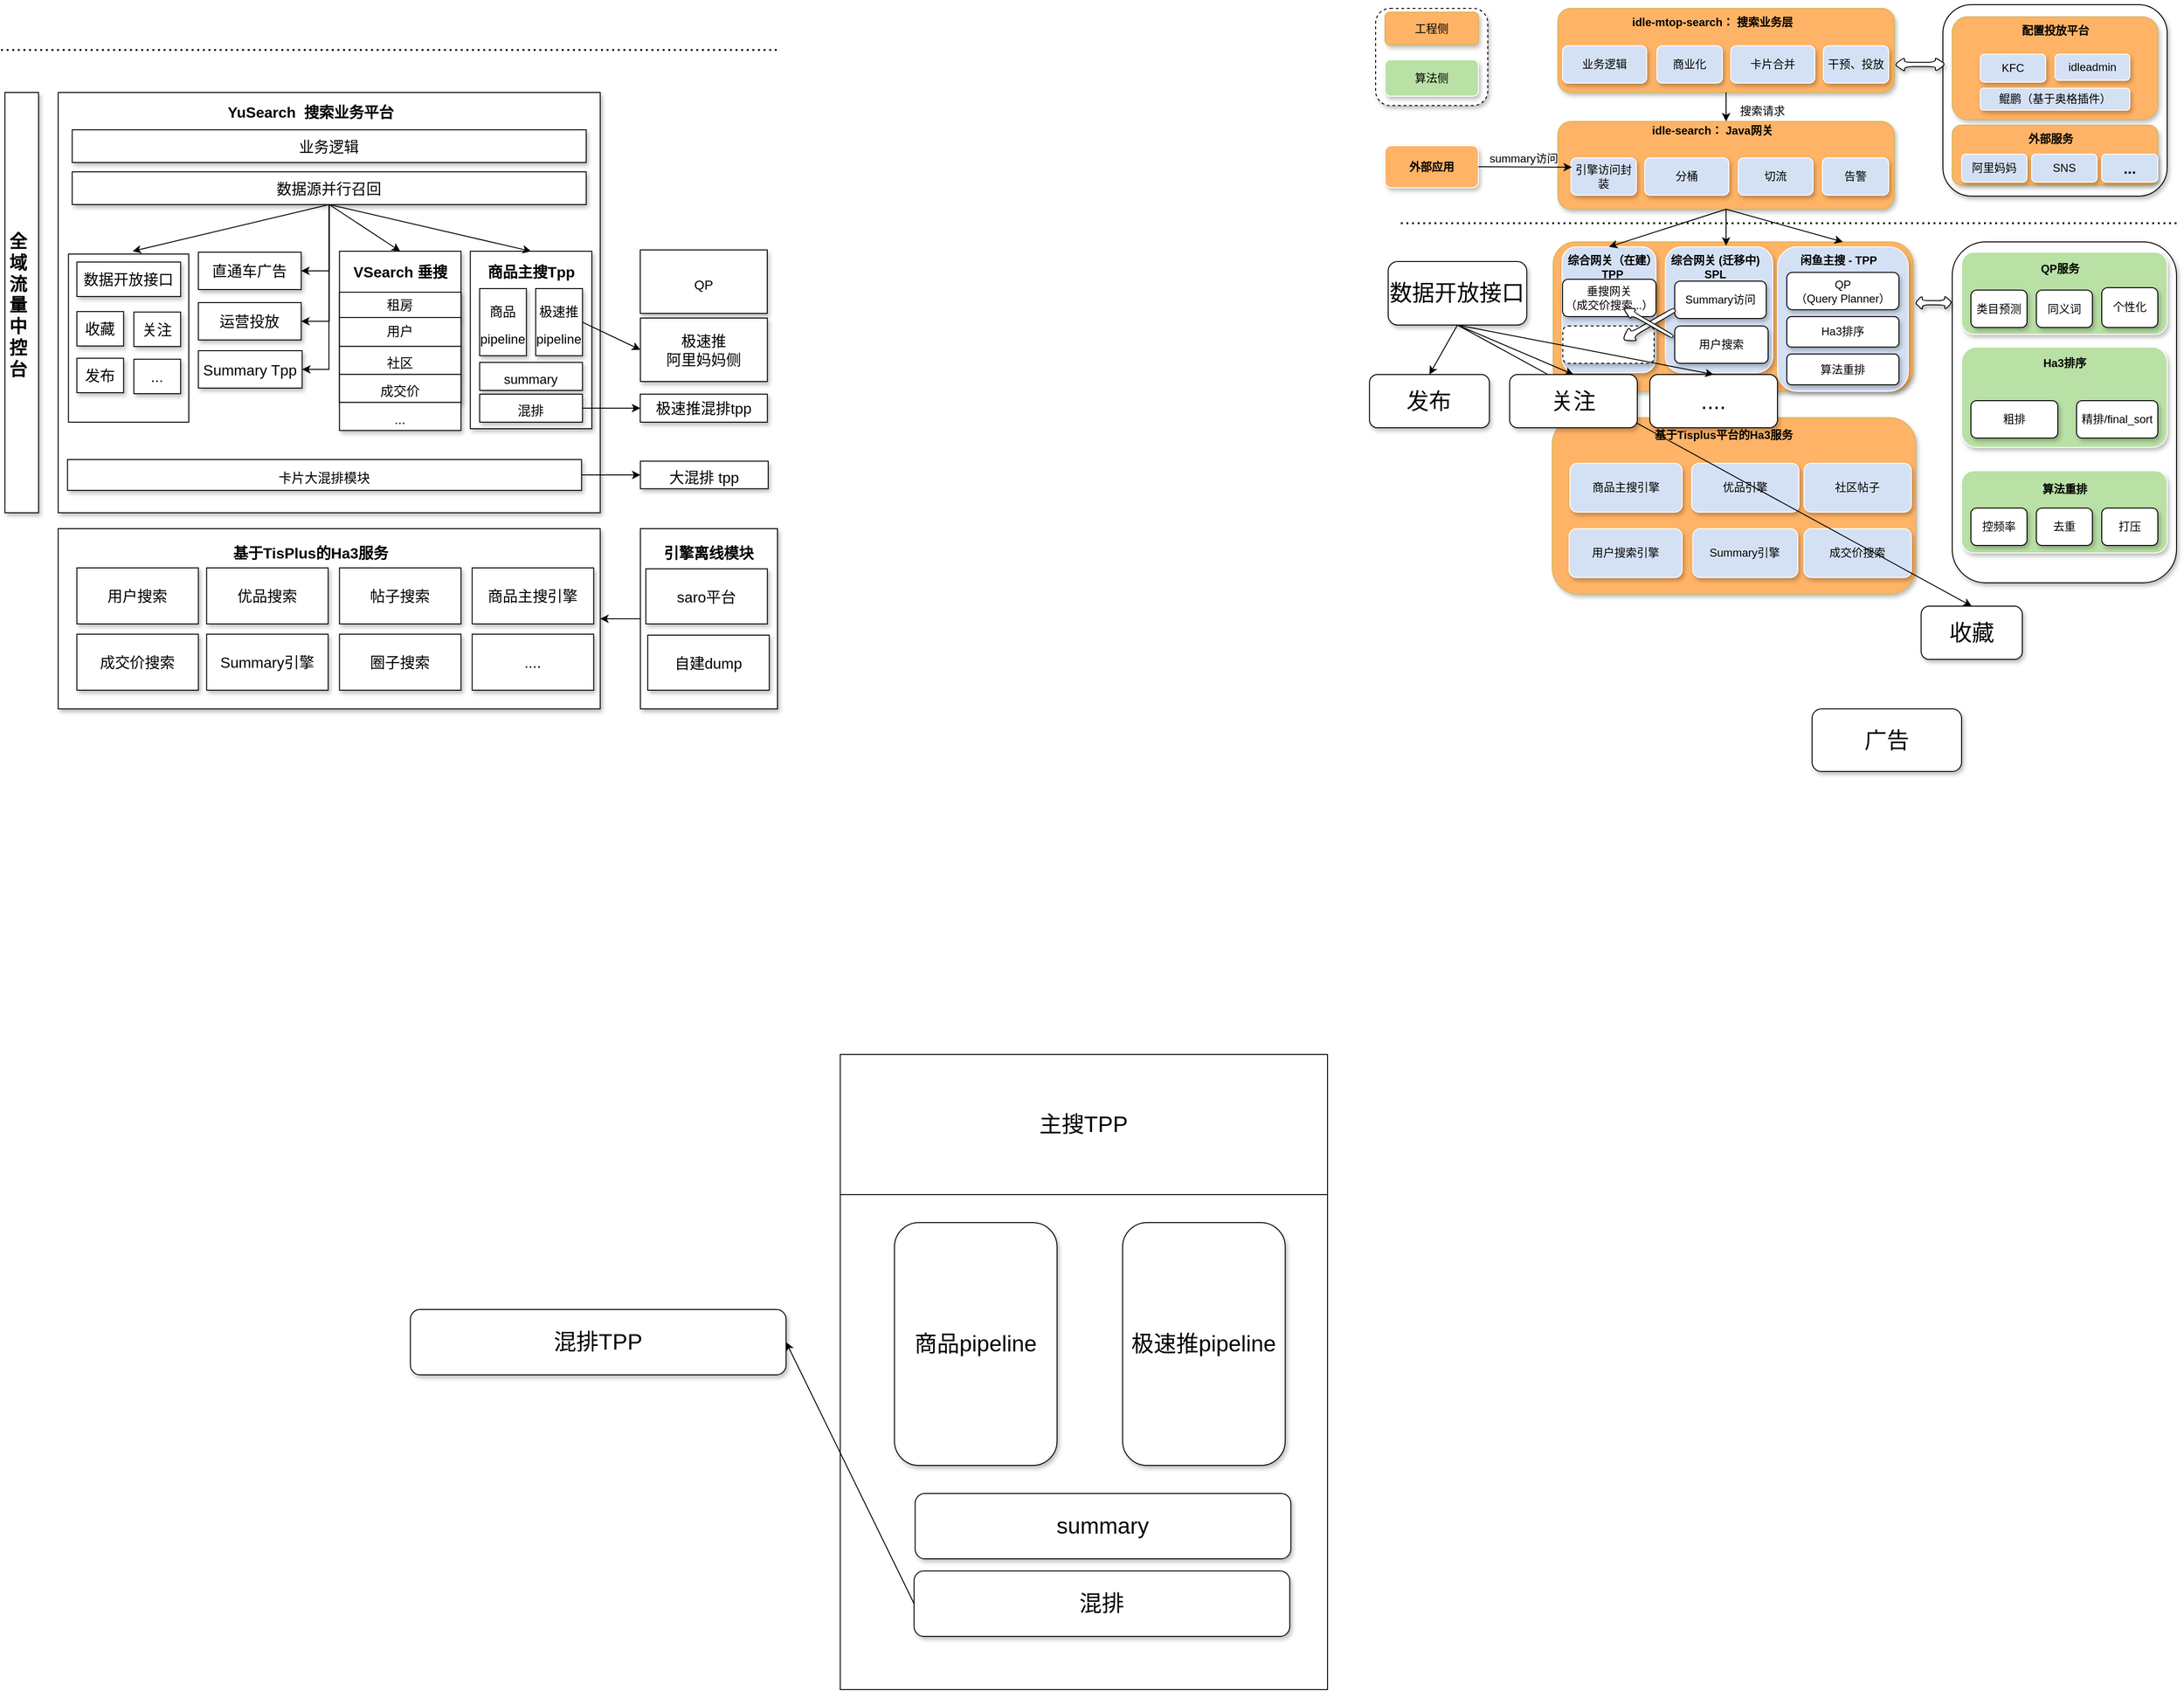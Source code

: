 <mxfile version="15.5.5" type="github">
  <diagram id="73XBl6DxMWSLZ-Mzj7Kj" name="Page-1">
    <mxGraphModel dx="3708" dy="1172" grid="1" gridSize="10" guides="1" tooltips="1" connect="1" arrows="1" fold="1" page="1" pageScale="1" pageWidth="827" pageHeight="1169" math="0" shadow="0">
      <root>
        <mxCell id="0" />
        <mxCell id="1" parent="0" />
        <mxCell id="z_ON2gfmLrtd9v5Lrf8q-1" value="" style="endArrow=none;dashed=1;html=1;strokeColor=#000000;strokeWidth=2;dashPattern=1 2;" edge="1" parent="1">
          <mxGeometry width="50" height="50" relative="1" as="geometry">
            <mxPoint x="-73" y="800" as="sourcePoint" />
            <mxPoint x="757" y="800" as="targetPoint" />
          </mxGeometry>
        </mxCell>
        <mxCell id="z_ON2gfmLrtd9v5Lrf8q-2" value="" style="rounded=1;whiteSpace=wrap;html=1;shadow=1;" vertex="1" parent="1">
          <mxGeometry x="507" y="566" width="240" height="205" as="geometry" />
        </mxCell>
        <mxCell id="z_ON2gfmLrtd9v5Lrf8q-3" value="" style="rounded=1;whiteSpace=wrap;html=1;shadow=1;dashed=1;" vertex="1" parent="1">
          <mxGeometry x="-100" y="570" width="120" height="104" as="geometry" />
        </mxCell>
        <mxCell id="z_ON2gfmLrtd9v5Lrf8q-145" value="" style="rounded=0;whiteSpace=wrap;html=1;shadow=1;fontSize=24;" vertex="1" parent="1">
          <mxGeometry x="-1509.74" y="660" width="580" height="450" as="geometry" />
        </mxCell>
        <mxCell id="z_ON2gfmLrtd9v5Lrf8q-4" value="" style="rounded=1;whiteSpace=wrap;html=1;shadow=1;" vertex="1" parent="1">
          <mxGeometry x="517" y="820" width="240" height="365" as="geometry" />
        </mxCell>
        <mxCell id="z_ON2gfmLrtd9v5Lrf8q-5" value="" style="rounded=1;whiteSpace=wrap;html=1;fillColor=#FFB366;strokeColor=#d6b656;shadow=1;" vertex="1" parent="1">
          <mxGeometry x="90" y="820" width="385.25" height="160" as="geometry" />
        </mxCell>
        <mxCell id="z_ON2gfmLrtd9v5Lrf8q-6" value="" style="rounded=1;whiteSpace=wrap;html=1;fillColor=#FFB366;strokeColor=#d6b656;shadow=1;" vertex="1" parent="1">
          <mxGeometry x="95" y="570" width="360" height="90" as="geometry" />
        </mxCell>
        <mxCell id="z_ON2gfmLrtd9v5Lrf8q-7" value="&lt;b&gt;idle-mtop-search： 搜索业务层&lt;/b&gt;" style="text;html=1;resizable=0;autosize=1;align=center;verticalAlign=middle;points=[];fillColor=none;strokeColor=none;rounded=0;shadow=1;" vertex="1" parent="1">
          <mxGeometry x="165" y="575" width="190" height="20" as="geometry" />
        </mxCell>
        <mxCell id="z_ON2gfmLrtd9v5Lrf8q-8" value="" style="rounded=1;whiteSpace=wrap;html=1;fillColor=#FFB366;strokeColor=#d6b656;shadow=1;" vertex="1" parent="1">
          <mxGeometry x="95" y="691" width="360" height="94" as="geometry" />
        </mxCell>
        <mxCell id="z_ON2gfmLrtd9v5Lrf8q-9" value="&lt;b&gt;idle-search： Java网关&lt;/b&gt;" style="text;html=1;resizable=0;autosize=1;align=center;verticalAlign=middle;points=[];fillColor=none;strokeColor=none;rounded=0;shadow=1;" vertex="1" parent="1">
          <mxGeometry x="190" y="691" width="140" height="20" as="geometry" />
        </mxCell>
        <mxCell id="z_ON2gfmLrtd9v5Lrf8q-10" value="算法侧" style="rounded=1;whiteSpace=wrap;html=1;fillColor=#B9E0A5;strokeColor=#FFFFFF;shadow=1;" vertex="1" parent="1">
          <mxGeometry x="-90" y="625" width="100" height="39" as="geometry" />
        </mxCell>
        <mxCell id="z_ON2gfmLrtd9v5Lrf8q-11" value="工程侧" style="rounded=1;whiteSpace=wrap;html=1;fillColor=#FFB366;strokeColor=#d6b656;shadow=1;" vertex="1" parent="1">
          <mxGeometry x="-90" y="574" width="100" height="35" as="geometry" />
        </mxCell>
        <mxCell id="z_ON2gfmLrtd9v5Lrf8q-12" value="卡片合并" style="rounded=1;whiteSpace=wrap;html=1;fillColor=#D4E1F5;strokeColor=#FFFFFF;shadow=1;" vertex="1" parent="1">
          <mxGeometry x="280" y="610" width="90" height="40" as="geometry" />
        </mxCell>
        <mxCell id="z_ON2gfmLrtd9v5Lrf8q-13" value="业务逻辑" style="rounded=1;whiteSpace=wrap;html=1;fillColor=#D4E1F5;strokeColor=#FFFFFF;shadow=1;" vertex="1" parent="1">
          <mxGeometry x="100" y="610" width="90" height="40" as="geometry" />
        </mxCell>
        <mxCell id="z_ON2gfmLrtd9v5Lrf8q-14" value="干预、投放" style="rounded=1;whiteSpace=wrap;html=1;fillColor=#D4E1F5;strokeColor=#FFFFFF;shadow=1;" vertex="1" parent="1">
          <mxGeometry x="379" y="610" width="70" height="40" as="geometry" />
        </mxCell>
        <mxCell id="z_ON2gfmLrtd9v5Lrf8q-15" value="商业化" style="rounded=1;whiteSpace=wrap;html=1;fillColor=#D4E1F5;strokeColor=#FFFFFF;shadow=1;" vertex="1" parent="1">
          <mxGeometry x="201" y="610" width="70" height="40" as="geometry" />
        </mxCell>
        <mxCell id="z_ON2gfmLrtd9v5Lrf8q-16" value="" style="rounded=1;whiteSpace=wrap;html=1;fillColor=#FFB366;strokeColor=#d6b656;shadow=1;" vertex="1" parent="1">
          <mxGeometry x="517" y="579" width="220" height="110" as="geometry" />
        </mxCell>
        <mxCell id="z_ON2gfmLrtd9v5Lrf8q-17" value="鲲鹏（基于奥格插件）" style="rounded=1;whiteSpace=wrap;html=1;fillColor=#D4E1F5;strokeColor=#FFFFFF;shadow=1;" vertex="1" parent="1">
          <mxGeometry x="547" y="655.5" width="160" height="23.5" as="geometry" />
        </mxCell>
        <mxCell id="z_ON2gfmLrtd9v5Lrf8q-18" value="&lt;b&gt;配置投放平台&lt;/b&gt;" style="text;html=1;resizable=0;autosize=1;align=center;verticalAlign=middle;points=[];fillColor=none;strokeColor=none;rounded=0;shadow=1;" vertex="1" parent="1">
          <mxGeometry x="582" y="584" width="90" height="20" as="geometry" />
        </mxCell>
        <mxCell id="z_ON2gfmLrtd9v5Lrf8q-19" value="idleadmin" style="rounded=1;whiteSpace=wrap;html=1;fillColor=#D4E1F5;strokeColor=#FFFFFF;shadow=1;" vertex="1" parent="1">
          <mxGeometry x="627" y="619" width="80" height="28" as="geometry" />
        </mxCell>
        <mxCell id="z_ON2gfmLrtd9v5Lrf8q-20" value="引擎访问封装" style="rounded=1;whiteSpace=wrap;html=1;fillColor=#D4E1F5;strokeColor=#FFFFFF;shadow=1;" vertex="1" parent="1">
          <mxGeometry x="109" y="730" width="70" height="40" as="geometry" />
        </mxCell>
        <mxCell id="z_ON2gfmLrtd9v5Lrf8q-21" value="分桶" style="rounded=1;whiteSpace=wrap;html=1;fillColor=#D4E1F5;strokeColor=#FFFFFF;shadow=1;" vertex="1" parent="1">
          <mxGeometry x="188" y="730" width="90" height="40" as="geometry" />
        </mxCell>
        <mxCell id="z_ON2gfmLrtd9v5Lrf8q-22" value="切流" style="rounded=1;whiteSpace=wrap;html=1;fillColor=#D4E1F5;strokeColor=#FFFFFF;shadow=1;" vertex="1" parent="1">
          <mxGeometry x="288" y="730" width="80" height="40" as="geometry" />
        </mxCell>
        <mxCell id="z_ON2gfmLrtd9v5Lrf8q-23" value="告警" style="rounded=1;whiteSpace=wrap;html=1;fillColor=#D4E1F5;strokeColor=#FFFFFF;shadow=1;" vertex="1" parent="1">
          <mxGeometry x="378" y="730" width="71" height="40" as="geometry" />
        </mxCell>
        <mxCell id="z_ON2gfmLrtd9v5Lrf8q-24" value="&lt;b&gt;外部应用&lt;/b&gt;" style="rounded=1;whiteSpace=wrap;html=1;fillColor=#FFB366;strokeColor=#FFFFFF;shadow=1;" vertex="1" parent="1">
          <mxGeometry x="-90" y="717" width="100" height="45" as="geometry" />
        </mxCell>
        <mxCell id="z_ON2gfmLrtd9v5Lrf8q-25" value="" style="endArrow=classic;html=1;exitX=1;exitY=0.5;exitDx=0;exitDy=0;" edge="1" parent="1" source="z_ON2gfmLrtd9v5Lrf8q-24">
          <mxGeometry width="50" height="50" relative="1" as="geometry">
            <mxPoint x="380" y="581" as="sourcePoint" />
            <mxPoint x="110" y="740" as="targetPoint" />
          </mxGeometry>
        </mxCell>
        <mxCell id="z_ON2gfmLrtd9v5Lrf8q-26" value="&lt;span style=&quot;color: rgb(0 , 0 , 0) ; font-family: &amp;#34;helvetica&amp;#34; ; font-size: 12px ; font-style: normal ; font-weight: 400 ; letter-spacing: normal ; text-align: center ; text-indent: 0px ; text-transform: none ; word-spacing: 0px ; background-color: rgb(248 , 249 , 250) ; display: inline ; float: none&quot;&gt;summary访问&lt;/span&gt;" style="text;whiteSpace=wrap;html=1;" vertex="1" parent="1">
          <mxGeometry x="20" y="717" width="90" height="30" as="geometry" />
        </mxCell>
        <mxCell id="z_ON2gfmLrtd9v5Lrf8q-27" value="" style="endArrow=classic;html=1;exitX=0.5;exitY=1;exitDx=0;exitDy=0;entryX=0.5;entryY=0;entryDx=0;entryDy=0;" edge="1" parent="1" source="z_ON2gfmLrtd9v5Lrf8q-6" target="z_ON2gfmLrtd9v5Lrf8q-8">
          <mxGeometry width="50" height="50" relative="1" as="geometry">
            <mxPoint x="380" y="700" as="sourcePoint" />
            <mxPoint x="430" y="650" as="targetPoint" />
          </mxGeometry>
        </mxCell>
        <mxCell id="z_ON2gfmLrtd9v5Lrf8q-28" value="&lt;span style=&quot;color: rgb(0 , 0 , 0) ; font-family: &amp;#34;helvetica&amp;#34; ; font-size: 12px ; font-style: normal ; font-weight: 400 ; letter-spacing: normal ; text-align: center ; text-indent: 0px ; text-transform: none ; word-spacing: 0px ; background-color: rgb(248 , 249 , 250) ; display: inline ; float: none&quot;&gt;搜索请求&lt;/span&gt;" style="text;whiteSpace=wrap;html=1;" vertex="1" parent="1">
          <mxGeometry x="288" y="666" width="90" height="30" as="geometry" />
        </mxCell>
        <mxCell id="z_ON2gfmLrtd9v5Lrf8q-29" value="" style="rounded=1;whiteSpace=wrap;html=1;fillColor=#D4E1F5;strokeColor=#FFFFFF;shadow=1;" vertex="1" parent="1">
          <mxGeometry x="330" y="825.25" width="140" height="154.75" as="geometry" />
        </mxCell>
        <mxCell id="z_ON2gfmLrtd9v5Lrf8q-30" value="&lt;b&gt;闲鱼主搜 - TPP&lt;/b&gt;" style="text;html=1;resizable=0;autosize=1;align=center;verticalAlign=middle;points=[];fillColor=none;strokeColor=none;rounded=0;shadow=1;" vertex="1" parent="1">
          <mxGeometry x="345" y="830" width="100" height="20" as="geometry" />
        </mxCell>
        <mxCell id="z_ON2gfmLrtd9v5Lrf8q-31" value="" style="rounded=1;whiteSpace=wrap;html=1;fillColor=#D4E1F5;strokeColor=#FFFFFF;shadow=1;" vertex="1" parent="1">
          <mxGeometry x="210" y="825.25" width="115" height="134.75" as="geometry" />
        </mxCell>
        <mxCell id="z_ON2gfmLrtd9v5Lrf8q-32" value="&lt;b&gt;综合网关 (迁移中)&lt;br&gt;SPL&lt;br&gt;&lt;/b&gt;" style="text;html=1;resizable=0;autosize=1;align=center;verticalAlign=middle;points=[];fillColor=none;strokeColor=none;rounded=0;shadow=1;" vertex="1" parent="1">
          <mxGeometry x="208" y="832" width="110" height="30" as="geometry" />
        </mxCell>
        <mxCell id="z_ON2gfmLrtd9v5Lrf8q-33" value="" style="rounded=1;whiteSpace=wrap;html=1;fillColor=#D4E1F5;shadow=1;strokeColor=#FFFFFF;" vertex="1" parent="1">
          <mxGeometry x="99.5" y="825.25" width="100.5" height="134.75" as="geometry" />
        </mxCell>
        <mxCell id="z_ON2gfmLrtd9v5Lrf8q-34" value="QP&lt;br&gt;（Query Planner）" style="rounded=1;whiteSpace=wrap;html=1;fillColor=#FFFFFF;strokeColor=#000000;shadow=1;" vertex="1" parent="1">
          <mxGeometry x="340" y="852.63" width="120" height="40" as="geometry" />
        </mxCell>
        <mxCell id="z_ON2gfmLrtd9v5Lrf8q-35" value="算法重排" style="rounded=1;whiteSpace=wrap;html=1;fillColor=#FFFFFF;strokeColor=#000000;shadow=1;" vertex="1" parent="1">
          <mxGeometry x="340" y="940" width="120" height="33" as="geometry" />
        </mxCell>
        <mxCell id="z_ON2gfmLrtd9v5Lrf8q-36" value="&lt;b&gt;综合网关（在建）&lt;br&gt;TPP&lt;/b&gt;" style="text;html=1;resizable=0;autosize=1;align=center;verticalAlign=middle;points=[];fillColor=none;strokeColor=none;rounded=0;shadow=1;" vertex="1" parent="1">
          <mxGeometry x="98" y="832" width="110" height="30" as="geometry" />
        </mxCell>
        <mxCell id="z_ON2gfmLrtd9v5Lrf8q-37" value="垂搜网关&lt;br&gt;（成交价搜索...）" style="rounded=1;whiteSpace=wrap;html=1;fillColor=#FFFFFF;strokeColor=#000000;shadow=1;" vertex="1" parent="1">
          <mxGeometry x="100" y="860" width="100" height="40" as="geometry" />
        </mxCell>
        <mxCell id="z_ON2gfmLrtd9v5Lrf8q-38" value="" style="rounded=1;whiteSpace=wrap;html=1;fillColor=#FFFFFF;strokeColor=#000000;shadow=1;dashed=1;" vertex="1" parent="1">
          <mxGeometry x="100.25" y="910" width="97.75" height="40" as="geometry" />
        </mxCell>
        <mxCell id="z_ON2gfmLrtd9v5Lrf8q-39" value="Summary访问" style="rounded=1;whiteSpace=wrap;html=1;fillColor=#FFFFFF;strokeColor=#000000;shadow=1;" vertex="1" parent="1">
          <mxGeometry x="220" y="862" width="98" height="40" as="geometry" />
        </mxCell>
        <mxCell id="z_ON2gfmLrtd9v5Lrf8q-40" value="用户搜索" style="rounded=1;whiteSpace=wrap;html=1;fillColor=#FFFFFF;strokeColor=#000000;shadow=1;" vertex="1" parent="1">
          <mxGeometry x="220" y="910" width="100" height="40" as="geometry" />
        </mxCell>
        <mxCell id="z_ON2gfmLrtd9v5Lrf8q-41" value="" style="endArrow=classic;html=1;exitX=0.5;exitY=1;exitDx=0;exitDy=0;entryX=0.5;entryY=0;entryDx=0;entryDy=0;" edge="1" parent="1" source="z_ON2gfmLrtd9v5Lrf8q-8" target="z_ON2gfmLrtd9v5Lrf8q-33">
          <mxGeometry width="50" height="50" relative="1" as="geometry">
            <mxPoint x="285" y="794" as="sourcePoint" />
            <mxPoint x="295" y="710" as="targetPoint" />
          </mxGeometry>
        </mxCell>
        <mxCell id="z_ON2gfmLrtd9v5Lrf8q-42" value="" style="endArrow=classic;html=1;exitX=0.5;exitY=1;exitDx=0;exitDy=0;" edge="1" parent="1" source="z_ON2gfmLrtd9v5Lrf8q-8">
          <mxGeometry width="50" height="50" relative="1" as="geometry">
            <mxPoint x="280" y="790" as="sourcePoint" />
            <mxPoint x="275" y="824" as="targetPoint" />
          </mxGeometry>
        </mxCell>
        <mxCell id="z_ON2gfmLrtd9v5Lrf8q-43" value="" style="endArrow=classic;html=1;exitX=0.5;exitY=1;exitDx=0;exitDy=0;" edge="1" parent="1" source="z_ON2gfmLrtd9v5Lrf8q-8">
          <mxGeometry width="50" height="50" relative="1" as="geometry">
            <mxPoint x="280" y="794" as="sourcePoint" />
            <mxPoint x="400" y="820" as="targetPoint" />
          </mxGeometry>
        </mxCell>
        <mxCell id="z_ON2gfmLrtd9v5Lrf8q-44" value="" style="shape=singleArrow;direction=west;whiteSpace=wrap;html=1;rounded=1;shadow=1;strokeColor=#000000;fillColor=#FFFFFF;gradientColor=none;rotation=-30;arrowWidth=0.298;arrowSize=0.2;" vertex="1" parent="1">
          <mxGeometry x="159.54" y="900.3" width="65" height="17.13" as="geometry" />
        </mxCell>
        <mxCell id="z_ON2gfmLrtd9v5Lrf8q-45" value="" style="shape=singleArrow;direction=west;whiteSpace=wrap;html=1;rounded=1;shadow=1;strokeColor=#000000;fillColor=#FFFFFF;gradientColor=none;rotation=30;arrowWidth=0.298;arrowSize=0.2;" vertex="1" parent="1">
          <mxGeometry x="160.77" y="899.91" width="61.46" height="12.63" as="geometry" />
        </mxCell>
        <mxCell id="z_ON2gfmLrtd9v5Lrf8q-46" value="" style="rounded=1;whiteSpace=wrap;html=1;fillColor=#FFB366;strokeColor=#d6b656;shadow=1;" vertex="1" parent="1">
          <mxGeometry x="89" y="1008.18" width="389" height="188.82" as="geometry" />
        </mxCell>
        <mxCell id="z_ON2gfmLrtd9v5Lrf8q-47" value="商品主搜引擎" style="rounded=1;whiteSpace=wrap;html=1;fillColor=#D4E1F5;shadow=1;strokeColor=#FFFFFF;" vertex="1" parent="1">
          <mxGeometry x="108" y="1057" width="120" height="52.37" as="geometry" />
        </mxCell>
        <mxCell id="z_ON2gfmLrtd9v5Lrf8q-48" value="" style="shape=doubleArrow;whiteSpace=wrap;html=1;rounded=1;shadow=1;strokeColor=#000000;fillColor=#FFFFFF;gradientColor=none;" vertex="1" parent="1">
          <mxGeometry x="455" y="622.5" width="55" height="15" as="geometry" />
        </mxCell>
        <mxCell id="z_ON2gfmLrtd9v5Lrf8q-49" value="用户搜索引擎" style="rounded=1;whiteSpace=wrap;html=1;fillColor=#D4E1F5;shadow=1;strokeColor=#FFFFFF;" vertex="1" parent="1">
          <mxGeometry x="107" y="1127" width="121" height="52.37" as="geometry" />
        </mxCell>
        <mxCell id="z_ON2gfmLrtd9v5Lrf8q-50" value="优品引擎" style="rounded=1;whiteSpace=wrap;html=1;fillColor=#D4E1F5;shadow=1;strokeColor=#FFFFFF;" vertex="1" parent="1">
          <mxGeometry x="238.17" y="1057" width="114.83" height="52.37" as="geometry" />
        </mxCell>
        <mxCell id="z_ON2gfmLrtd9v5Lrf8q-51" value="Summary引擎" style="rounded=1;whiteSpace=wrap;html=1;fillColor=#D4E1F5;shadow=1;strokeColor=#FFFFFF;" vertex="1" parent="1">
          <mxGeometry x="239.38" y="1127" width="112.41" height="52.37" as="geometry" />
        </mxCell>
        <mxCell id="z_ON2gfmLrtd9v5Lrf8q-52" value="社区帖子" style="rounded=1;whiteSpace=wrap;html=1;fillColor=#D4E1F5;shadow=1;strokeColor=#FFFFFF;" vertex="1" parent="1">
          <mxGeometry x="358.42" y="1057" width="114.83" height="52.37" as="geometry" />
        </mxCell>
        <mxCell id="z_ON2gfmLrtd9v5Lrf8q-53" value="成交价搜索" style="rounded=1;whiteSpace=wrap;html=1;fillColor=#D4E1F5;shadow=1;strokeColor=#FFFFFF;" vertex="1" parent="1">
          <mxGeometry x="358.42" y="1127" width="114.83" height="52.37" as="geometry" />
        </mxCell>
        <mxCell id="z_ON2gfmLrtd9v5Lrf8q-54" value="&lt;b&gt;基于Tisplus平台的Ha3服务&lt;/b&gt;" style="text;html=1;resizable=0;autosize=1;align=center;verticalAlign=middle;points=[];fillColor=none;strokeColor=none;rounded=0;shadow=1;" vertex="1" parent="1">
          <mxGeometry x="191.79" y="1017" width="160" height="20" as="geometry" />
        </mxCell>
        <mxCell id="z_ON2gfmLrtd9v5Lrf8q-55" value="" style="endArrow=classic;html=1;" edge="1" parent="1">
          <mxGeometry width="50" height="50" relative="1" as="geometry">
            <mxPoint x="285" y="970" as="sourcePoint" />
            <mxPoint x="285" y="1012" as="targetPoint" />
          </mxGeometry>
        </mxCell>
        <mxCell id="z_ON2gfmLrtd9v5Lrf8q-56" value="" style="rounded=1;whiteSpace=wrap;html=1;fillColor=#B9E0A5;strokeColor=#FFFFFF;shadow=1;" vertex="1" parent="1">
          <mxGeometry x="527" y="831" width="220" height="88" as="geometry" />
        </mxCell>
        <mxCell id="z_ON2gfmLrtd9v5Lrf8q-57" value="&lt;b&gt;QP服务&lt;/b&gt;" style="text;html=1;resizable=0;autosize=1;align=center;verticalAlign=middle;points=[];fillColor=none;strokeColor=none;rounded=0;shadow=1;" vertex="1" parent="1">
          <mxGeometry x="602" y="839" width="60" height="20" as="geometry" />
        </mxCell>
        <mxCell id="z_ON2gfmLrtd9v5Lrf8q-58" value="类目预测" style="rounded=1;whiteSpace=wrap;html=1;fillColor=#FFFFFF;strokeColor=#000000;shadow=1;" vertex="1" parent="1">
          <mxGeometry x="537" y="871.63" width="60" height="40" as="geometry" />
        </mxCell>
        <mxCell id="z_ON2gfmLrtd9v5Lrf8q-59" value="同义词" style="rounded=1;whiteSpace=wrap;html=1;fillColor=#FFFFFF;strokeColor=#000000;shadow=1;" vertex="1" parent="1">
          <mxGeometry x="607" y="871.63" width="60" height="40" as="geometry" />
        </mxCell>
        <mxCell id="z_ON2gfmLrtd9v5Lrf8q-60" value="个性化" style="rounded=1;whiteSpace=wrap;html=1;fillColor=#FFFFFF;strokeColor=#000000;shadow=1;" vertex="1" parent="1">
          <mxGeometry x="677" y="869" width="60" height="42.63" as="geometry" />
        </mxCell>
        <mxCell id="z_ON2gfmLrtd9v5Lrf8q-61" value="" style="rounded=1;whiteSpace=wrap;html=1;fillColor=#B9E0A5;strokeColor=#FFFFFF;shadow=1;" vertex="1" parent="1">
          <mxGeometry x="527" y="1065" width="220" height="88" as="geometry" />
        </mxCell>
        <mxCell id="z_ON2gfmLrtd9v5Lrf8q-62" value="&lt;b&gt;算法重排&lt;/b&gt;" style="text;html=1;resizable=0;autosize=1;align=center;verticalAlign=middle;points=[];fillColor=none;strokeColor=none;rounded=0;shadow=1;" vertex="1" parent="1">
          <mxGeometry x="607" y="1075" width="60" height="20" as="geometry" />
        </mxCell>
        <mxCell id="z_ON2gfmLrtd9v5Lrf8q-63" value="控频率" style="rounded=1;whiteSpace=wrap;html=1;fillColor=#FFFFFF;strokeColor=#000000;shadow=1;" vertex="1" parent="1">
          <mxGeometry x="537" y="1105" width="60" height="40" as="geometry" />
        </mxCell>
        <mxCell id="z_ON2gfmLrtd9v5Lrf8q-64" value="去重" style="rounded=1;whiteSpace=wrap;html=1;fillColor=#FFFFFF;strokeColor=#000000;shadow=1;" vertex="1" parent="1">
          <mxGeometry x="607" y="1105" width="60" height="40" as="geometry" />
        </mxCell>
        <mxCell id="z_ON2gfmLrtd9v5Lrf8q-65" value="打压" style="rounded=1;whiteSpace=wrap;html=1;fillColor=#FFFFFF;strokeColor=#000000;shadow=1;" vertex="1" parent="1">
          <mxGeometry x="677" y="1105" width="60" height="40" as="geometry" />
        </mxCell>
        <mxCell id="z_ON2gfmLrtd9v5Lrf8q-66" value="" style="shape=doubleArrow;whiteSpace=wrap;html=1;rounded=1;shadow=1;strokeColor=#000000;fillColor=#FFFFFF;gradientColor=none;" vertex="1" parent="1">
          <mxGeometry x="477" y="877.63" width="40" height="15" as="geometry" />
        </mxCell>
        <mxCell id="z_ON2gfmLrtd9v5Lrf8q-67" value="KFC" style="rounded=1;whiteSpace=wrap;html=1;fillColor=#D4E1F5;strokeColor=#FFFFFF;shadow=1;" vertex="1" parent="1">
          <mxGeometry x="547" y="619" width="70" height="30" as="geometry" />
        </mxCell>
        <mxCell id="z_ON2gfmLrtd9v5Lrf8q-68" value="" style="rounded=1;whiteSpace=wrap;html=1;fillColor=#FFB366;strokeColor=#d6b656;shadow=1;" vertex="1" parent="1">
          <mxGeometry x="517" y="695" width="220" height="64" as="geometry" />
        </mxCell>
        <mxCell id="z_ON2gfmLrtd9v5Lrf8q-69" value="&lt;b&gt;外部服务&lt;/b&gt;" style="text;html=1;resizable=0;autosize=1;align=center;verticalAlign=middle;points=[];fillColor=none;strokeColor=none;rounded=0;shadow=1;" vertex="1" parent="1">
          <mxGeometry x="592" y="700" width="60" height="20" as="geometry" />
        </mxCell>
        <mxCell id="z_ON2gfmLrtd9v5Lrf8q-70" value="阿里妈妈" style="rounded=1;whiteSpace=wrap;html=1;fillColor=#D4E1F5;strokeColor=#FFFFFF;shadow=1;" vertex="1" parent="1">
          <mxGeometry x="527" y="726" width="70" height="30" as="geometry" />
        </mxCell>
        <mxCell id="z_ON2gfmLrtd9v5Lrf8q-71" value="SNS" style="rounded=1;whiteSpace=wrap;html=1;fillColor=#D4E1F5;strokeColor=#FFFFFF;shadow=1;" vertex="1" parent="1">
          <mxGeometry x="602" y="726" width="70" height="30" as="geometry" />
        </mxCell>
        <mxCell id="z_ON2gfmLrtd9v5Lrf8q-72" value="&lt;font style=&quot;font-size: 16px&quot;&gt;&lt;b&gt;...&lt;/b&gt;&lt;/font&gt;" style="rounded=1;whiteSpace=wrap;html=1;fillColor=#D4E1F5;strokeColor=#FFFFFF;shadow=1;" vertex="1" parent="1">
          <mxGeometry x="677" y="726" width="60" height="30" as="geometry" />
        </mxCell>
        <mxCell id="z_ON2gfmLrtd9v5Lrf8q-73" value="Ha3排序" style="rounded=1;whiteSpace=wrap;html=1;fillColor=#FFFFFF;strokeColor=#000000;shadow=1;" vertex="1" parent="1">
          <mxGeometry x="340" y="900" width="120" height="32.63" as="geometry" />
        </mxCell>
        <mxCell id="z_ON2gfmLrtd9v5Lrf8q-74" value="" style="rounded=1;whiteSpace=wrap;html=1;fillColor=#B9E0A5;strokeColor=#FFFFFF;shadow=1;" vertex="1" parent="1">
          <mxGeometry x="527" y="932.63" width="220" height="107.37" as="geometry" />
        </mxCell>
        <mxCell id="z_ON2gfmLrtd9v5Lrf8q-75" value="&lt;b&gt;Ha3排序&lt;/b&gt;" style="text;html=1;resizable=0;autosize=1;align=center;verticalAlign=middle;points=[];fillColor=none;strokeColor=none;rounded=0;shadow=1;" vertex="1" parent="1">
          <mxGeometry x="607" y="940" width="60" height="20" as="geometry" />
        </mxCell>
        <mxCell id="z_ON2gfmLrtd9v5Lrf8q-76" value="粗排" style="rounded=1;whiteSpace=wrap;html=1;fillColor=#FFFFFF;strokeColor=#000000;shadow=1;" vertex="1" parent="1">
          <mxGeometry x="537" y="990" width="93" height="40" as="geometry" />
        </mxCell>
        <mxCell id="z_ON2gfmLrtd9v5Lrf8q-77" value="精排/final_sort" style="rounded=1;whiteSpace=wrap;html=1;fillColor=#FFFFFF;strokeColor=#000000;shadow=1;" vertex="1" parent="1">
          <mxGeometry x="650" y="990" width="87" height="40" as="geometry" />
        </mxCell>
        <mxCell id="z_ON2gfmLrtd9v5Lrf8q-79" value="&lt;b style=&quot;font-size: 16px&quot;&gt;YuSearch&amp;nbsp; 搜索业务平台&lt;/b&gt;" style="text;html=1;resizable=0;autosize=1;align=center;verticalAlign=middle;points=[];fillColor=none;strokeColor=none;rounded=0;shadow=1;fontSize=16;" vertex="1" parent="1">
          <mxGeometry x="-1334.74" y="671" width="190" height="20" as="geometry" />
        </mxCell>
        <mxCell id="z_ON2gfmLrtd9v5Lrf8q-82" value="" style="rounded=0;whiteSpace=wrap;html=1;shadow=1;" vertex="1" parent="1">
          <mxGeometry x="-1208.74" y="830" width="130" height="161.87" as="geometry" />
        </mxCell>
        <mxCell id="z_ON2gfmLrtd9v5Lrf8q-83" value="&lt;b style=&quot;font-size: 16px&quot;&gt;VSearch 垂搜&lt;/b&gt;" style="text;html=1;resizable=0;autosize=1;align=center;verticalAlign=middle;points=[];fillColor=none;strokeColor=none;rounded=0;shadow=1;fontSize=16;" vertex="1" parent="1">
          <mxGeometry x="-1203.74" y="841.87" width="120" height="20" as="geometry" />
        </mxCell>
        <mxCell id="z_ON2gfmLrtd9v5Lrf8q-84" value="租房" style="rounded=0;whiteSpace=wrap;html=1;shadow=1;fontSize=14;" vertex="1" parent="1">
          <mxGeometry x="-1208.74" y="873.87" width="130" height="28" as="geometry" />
        </mxCell>
        <mxCell id="z_ON2gfmLrtd9v5Lrf8q-85" value="用户" style="rounded=0;whiteSpace=wrap;html=1;shadow=1;fontSize=14;" vertex="1" parent="1">
          <mxGeometry x="-1208.74" y="900.94" width="130" height="30.93" as="geometry" />
        </mxCell>
        <mxCell id="z_ON2gfmLrtd9v5Lrf8q-86" value="&lt;font style=&quot;font-size: 14px&quot;&gt;社区&lt;/font&gt;" style="rounded=0;whiteSpace=wrap;html=1;shadow=1;fontSize=24;" vertex="1" parent="1">
          <mxGeometry x="-1208.74" y="931.87" width="130" height="30" as="geometry" />
        </mxCell>
        <mxCell id="z_ON2gfmLrtd9v5Lrf8q-95" value="" style="rounded=0;whiteSpace=wrap;html=1;fontSize=24;" vertex="1" parent="1">
          <mxGeometry x="-672.87" y="1840" width="521.42" height="530" as="geometry" />
        </mxCell>
        <mxCell id="z_ON2gfmLrtd9v5Lrf8q-96" value="商品pipeline" style="rounded=1;whiteSpace=wrap;html=1;shadow=1;fontSize=24;" vertex="1" parent="1">
          <mxGeometry x="-614.87" y="1870" width="174" height="260" as="geometry" />
        </mxCell>
        <mxCell id="z_ON2gfmLrtd9v5Lrf8q-97" value="summary" style="rounded=1;whiteSpace=wrap;html=1;shadow=1;fontSize=24;" vertex="1" parent="1">
          <mxGeometry x="-592.74" y="2160" width="402" height="70" as="geometry" />
        </mxCell>
        <mxCell id="z_ON2gfmLrtd9v5Lrf8q-98" value="极速推pipeline" style="rounded=1;whiteSpace=wrap;html=1;shadow=1;fontSize=24;" vertex="1" parent="1">
          <mxGeometry x="-370.74" y="1870" width="174" height="260" as="geometry" />
        </mxCell>
        <mxCell id="z_ON2gfmLrtd9v5Lrf8q-99" value="混排TPP" style="rounded=1;whiteSpace=wrap;html=1;shadow=1;fontSize=24;" vertex="1" parent="1">
          <mxGeometry x="-1132.87" y="1963" width="402" height="70" as="geometry" />
        </mxCell>
        <mxCell id="z_ON2gfmLrtd9v5Lrf8q-100" value="主搜TPP" style="rounded=0;whiteSpace=wrap;html=1;fontSize=24;" vertex="1" parent="1">
          <mxGeometry x="-672.87" y="1690" width="521.42" height="150" as="geometry" />
        </mxCell>
        <mxCell id="z_ON2gfmLrtd9v5Lrf8q-101" value="混排" style="rounded=1;whiteSpace=wrap;html=1;shadow=1;fontSize=24;" vertex="1" parent="1">
          <mxGeometry x="-593.87" y="2243" width="402" height="70" as="geometry" />
        </mxCell>
        <mxCell id="z_ON2gfmLrtd9v5Lrf8q-102" value="" style="endArrow=classic;html=1;rounded=0;fontSize=24;exitX=0;exitY=0.5;exitDx=0;exitDy=0;entryX=1;entryY=0.5;entryDx=0;entryDy=0;" edge="1" parent="1" source="z_ON2gfmLrtd9v5Lrf8q-101" target="z_ON2gfmLrtd9v5Lrf8q-99">
          <mxGeometry width="50" height="50" relative="1" as="geometry">
            <mxPoint x="-412.015" y="1290" as="sourcePoint" />
            <mxPoint x="-411.87" y="1420" as="targetPoint" />
          </mxGeometry>
        </mxCell>
        <mxCell id="z_ON2gfmLrtd9v5Lrf8q-104" value="&lt;span style=&quot;font-size: 14px&quot;&gt;成交价&lt;/span&gt;" style="rounded=0;whiteSpace=wrap;html=1;shadow=1;fontSize=24;" vertex="1" parent="1">
          <mxGeometry x="-1208.74" y="961.87" width="130" height="30" as="geometry" />
        </mxCell>
        <mxCell id="z_ON2gfmLrtd9v5Lrf8q-105" value="&lt;span style=&quot;font-size: 14px&quot;&gt;...&lt;/span&gt;" style="rounded=0;whiteSpace=wrap;html=1;shadow=1;fontSize=24;" vertex="1" parent="1">
          <mxGeometry x="-1208.74" y="991.87" width="130" height="30" as="geometry" />
        </mxCell>
        <mxCell id="z_ON2gfmLrtd9v5Lrf8q-107" value="" style="rounded=0;whiteSpace=wrap;html=1;shadow=1;" vertex="1" parent="1">
          <mxGeometry x="-1068.74" y="830" width="130" height="190" as="geometry" />
        </mxCell>
        <mxCell id="z_ON2gfmLrtd9v5Lrf8q-108" value="&lt;b&gt;商品主搜Tpp&lt;/b&gt;" style="text;html=1;resizable=0;autosize=1;align=center;verticalAlign=middle;points=[];fillColor=none;strokeColor=none;rounded=0;shadow=1;fontSize=16;" vertex="1" parent="1">
          <mxGeometry x="-1058.74" y="841.87" width="110" height="20" as="geometry" />
        </mxCell>
        <mxCell id="z_ON2gfmLrtd9v5Lrf8q-116" value="&lt;font style=&quot;font-size: 14px&quot;&gt;商品pipeline&lt;/font&gt;" style="rounded=0;whiteSpace=wrap;html=1;shadow=1;fontSize=24;" vertex="1" parent="1">
          <mxGeometry x="-1058.74" y="870" width="50" height="71.87" as="geometry" />
        </mxCell>
        <mxCell id="z_ON2gfmLrtd9v5Lrf8q-117" value="&lt;font style=&quot;font-size: 14px&quot;&gt;极速推pipeline&lt;/font&gt;" style="rounded=0;whiteSpace=wrap;html=1;shadow=1;fontSize=24;" vertex="1" parent="1">
          <mxGeometry x="-998.74" y="870" width="50" height="71.87" as="geometry" />
        </mxCell>
        <mxCell id="z_ON2gfmLrtd9v5Lrf8q-118" value="&lt;font style=&quot;font-size: 14px&quot;&gt;summary&lt;/font&gt;" style="rounded=0;whiteSpace=wrap;html=1;shadow=1;fontSize=24;" vertex="1" parent="1">
          <mxGeometry x="-1058.74" y="949" width="110" height="30" as="geometry" />
        </mxCell>
        <mxCell id="z_ON2gfmLrtd9v5Lrf8q-119" value="&lt;font style=&quot;font-size: 14px&quot;&gt;混排&lt;/font&gt;" style="rounded=0;whiteSpace=wrap;html=1;shadow=1;fontSize=24;" vertex="1" parent="1">
          <mxGeometry x="-1058.74" y="983" width="110" height="30" as="geometry" />
        </mxCell>
        <mxCell id="z_ON2gfmLrtd9v5Lrf8q-120" value="&lt;font style=&quot;font-size: 16px;&quot;&gt;极速推混排tpp&lt;/font&gt;" style="rounded=0;whiteSpace=wrap;html=1;shadow=1;fontSize=16;" vertex="1" parent="1">
          <mxGeometry x="-886.87" y="983" width="136" height="30" as="geometry" />
        </mxCell>
        <mxCell id="z_ON2gfmLrtd9v5Lrf8q-121" value="" style="endArrow=classic;html=1;rounded=0;fontSize=24;exitX=1;exitY=0.5;exitDx=0;exitDy=0;entryX=0;entryY=0.5;entryDx=0;entryDy=0;" edge="1" parent="1" source="z_ON2gfmLrtd9v5Lrf8q-119" target="z_ON2gfmLrtd9v5Lrf8q-120">
          <mxGeometry width="50" height="50" relative="1" as="geometry">
            <mxPoint x="-736.24" y="1355" as="sourcePoint" />
            <mxPoint x="-873.24" y="1075" as="targetPoint" />
          </mxGeometry>
        </mxCell>
        <mxCell id="z_ON2gfmLrtd9v5Lrf8q-123" value="&lt;font style=&quot;font-size: 16px;&quot;&gt;极速推&lt;br style=&quot;font-size: 16px;&quot;&gt;阿里妈妈侧&lt;br style=&quot;font-size: 16px;&quot;&gt;&lt;/font&gt;" style="rounded=0;whiteSpace=wrap;html=1;shadow=1;fontSize=16;" vertex="1" parent="1">
          <mxGeometry x="-886.74" y="901.5" width="135.87" height="68" as="geometry" />
        </mxCell>
        <mxCell id="z_ON2gfmLrtd9v5Lrf8q-124" value="" style="endArrow=classic;html=1;rounded=0;fontSize=24;exitX=1;exitY=0.5;exitDx=0;exitDy=0;entryX=0;entryY=0.5;entryDx=0;entryDy=0;" edge="1" parent="1" source="z_ON2gfmLrtd9v5Lrf8q-117" target="z_ON2gfmLrtd9v5Lrf8q-123">
          <mxGeometry width="50" height="50" relative="1" as="geometry">
            <mxPoint x="-949.74" y="1008" as="sourcePoint" />
            <mxPoint x="-909.74" y="1008" as="targetPoint" />
          </mxGeometry>
        </mxCell>
        <mxCell id="z_ON2gfmLrtd9v5Lrf8q-127" value="" style="endArrow=classic;html=1;rounded=0;fontSize=24;exitX=0.5;exitY=1;exitDx=0;exitDy=0;entryX=0.5;entryY=0;entryDx=0;entryDy=0;" edge="1" parent="1" source="z_ON2gfmLrtd9v5Lrf8q-130" target="z_ON2gfmLrtd9v5Lrf8q-131">
          <mxGeometry width="50" height="50" relative="1" as="geometry">
            <mxPoint x="-453.435" y="782" as="sourcePoint" />
            <mxPoint x="-590.435" y="882" as="targetPoint" />
          </mxGeometry>
        </mxCell>
        <mxCell id="z_ON2gfmLrtd9v5Lrf8q-128" value="Summary Tpp" style="rounded=0;whiteSpace=wrap;html=1;shadow=1;fontSize=16;" vertex="1" parent="1">
          <mxGeometry x="-1359.74" y="936.5" width="111" height="40" as="geometry" />
        </mxCell>
        <mxCell id="z_ON2gfmLrtd9v5Lrf8q-129" value="广告" style="rounded=1;whiteSpace=wrap;html=1;shadow=1;fontSize=24;" vertex="1" parent="1">
          <mxGeometry x="367.0" y="1320" width="160" height="67" as="geometry" />
        </mxCell>
        <mxCell id="z_ON2gfmLrtd9v5Lrf8q-130" value="数据开放接口" style="rounded=1;whiteSpace=wrap;html=1;shadow=1;fontSize=24;" vertex="1" parent="1">
          <mxGeometry x="-86.58" y="841" width="148.29" height="68" as="geometry" />
        </mxCell>
        <mxCell id="z_ON2gfmLrtd9v5Lrf8q-131" value="收藏" style="rounded=1;whiteSpace=wrap;html=1;shadow=1;fontSize=24;" vertex="1" parent="1">
          <mxGeometry x="483.71" y="1210" width="108.29" height="57" as="geometry" />
        </mxCell>
        <mxCell id="z_ON2gfmLrtd9v5Lrf8q-132" value="发布" style="rounded=1;whiteSpace=wrap;html=1;shadow=1;fontSize=24;" vertex="1" parent="1">
          <mxGeometry x="-106.58" y="962" width="128.29" height="57" as="geometry" />
        </mxCell>
        <mxCell id="z_ON2gfmLrtd9v5Lrf8q-133" value="" style="endArrow=classic;html=1;rounded=0;fontSize=24;exitX=0.5;exitY=1;exitDx=0;exitDy=0;entryX=0.5;entryY=0;entryDx=0;entryDy=0;" edge="1" parent="1" source="z_ON2gfmLrtd9v5Lrf8q-130" target="z_ON2gfmLrtd9v5Lrf8q-132">
          <mxGeometry width="50" height="50" relative="1" as="geometry">
            <mxPoint x="-2.435" y="919" as="sourcePoint" />
            <mxPoint x="-82.435" y="972" as="targetPoint" />
          </mxGeometry>
        </mxCell>
        <mxCell id="z_ON2gfmLrtd9v5Lrf8q-134" value="关注" style="rounded=1;whiteSpace=wrap;html=1;shadow=1;fontSize=24;" vertex="1" parent="1">
          <mxGeometry x="43.42" y="962" width="136.58" height="57" as="geometry" />
        </mxCell>
        <mxCell id="z_ON2gfmLrtd9v5Lrf8q-135" value="" style="endArrow=classic;html=1;rounded=0;fontSize=24;exitX=0.5;exitY=1;exitDx=0;exitDy=0;entryX=0.5;entryY=0;entryDx=0;entryDy=0;" edge="1" parent="1" source="z_ON2gfmLrtd9v5Lrf8q-130" target="z_ON2gfmLrtd9v5Lrf8q-134">
          <mxGeometry width="50" height="50" relative="1" as="geometry">
            <mxPoint x="-2.435" y="919" as="sourcePoint" />
            <mxPoint x="-22.435" y="972" as="targetPoint" />
          </mxGeometry>
        </mxCell>
        <mxCell id="z_ON2gfmLrtd9v5Lrf8q-136" value="...." style="rounded=1;whiteSpace=wrap;html=1;shadow=1;fontSize=24;" vertex="1" parent="1">
          <mxGeometry x="193.42" y="962" width="136.58" height="57" as="geometry" />
        </mxCell>
        <mxCell id="z_ON2gfmLrtd9v5Lrf8q-137" value="" style="endArrow=classic;html=1;rounded=0;fontSize=24;exitX=0.5;exitY=1;exitDx=0;exitDy=0;entryX=0.5;entryY=0;entryDx=0;entryDy=0;" edge="1" parent="1" source="z_ON2gfmLrtd9v5Lrf8q-130" target="z_ON2gfmLrtd9v5Lrf8q-136">
          <mxGeometry width="50" height="50" relative="1" as="geometry">
            <mxPoint x="-2.435" y="919" as="sourcePoint" />
            <mxPoint x="121.71" y="972" as="targetPoint" />
          </mxGeometry>
        </mxCell>
        <mxCell id="z_ON2gfmLrtd9v5Lrf8q-138" value="" style="rounded=0;whiteSpace=wrap;html=1;shadow=1;fontSize=16;" vertex="1" parent="1">
          <mxGeometry x="-1566.74" y="660" width="36" height="450" as="geometry" />
        </mxCell>
        <mxCell id="z_ON2gfmLrtd9v5Lrf8q-139" value="直通车广告" style="rounded=0;whiteSpace=wrap;html=1;shadow=1;fontSize=16;" vertex="1" parent="1">
          <mxGeometry x="-1359.74" y="831" width="110" height="40" as="geometry" />
        </mxCell>
        <mxCell id="z_ON2gfmLrtd9v5Lrf8q-143" value="运营投放" style="rounded=0;whiteSpace=wrap;html=1;shadow=1;fontSize=16;" vertex="1" parent="1">
          <mxGeometry x="-1359.74" y="885" width="110" height="40" as="geometry" />
        </mxCell>
        <mxCell id="z_ON2gfmLrtd9v5Lrf8q-144" value="" style="endArrow=none;dashed=1;html=1;strokeColor=#000000;strokeWidth=2;dashPattern=1 2;" edge="1" parent="1">
          <mxGeometry width="50" height="50" relative="1" as="geometry">
            <mxPoint x="-1570.87" y="614.5" as="sourcePoint" />
            <mxPoint x="-740.87" y="614.5" as="targetPoint" />
          </mxGeometry>
        </mxCell>
        <mxCell id="z_ON2gfmLrtd9v5Lrf8q-147" value="&lt;font&gt;&lt;font style=&quot;font-size: 16px&quot;&gt;大混排 tpp&lt;/font&gt;&lt;br&gt;&lt;/font&gt;" style="rounded=0;whiteSpace=wrap;html=1;shadow=1;fontSize=24;" vertex="1" parent="1">
          <mxGeometry x="-886.74" y="1054.75" width="136.74" height="29.5" as="geometry" />
        </mxCell>
        <mxCell id="z_ON2gfmLrtd9v5Lrf8q-153" value="数据源并行召回" style="rounded=0;whiteSpace=wrap;html=1;shadow=1;fontSize=16;" vertex="1" parent="1">
          <mxGeometry x="-1494.74" y="745" width="550" height="35" as="geometry" />
        </mxCell>
        <mxCell id="z_ON2gfmLrtd9v5Lrf8q-126" value="&lt;span style=&quot;font-size: 14px&quot;&gt;卡片大混排模块&lt;/span&gt;" style="rounded=0;whiteSpace=wrap;html=1;shadow=1;fontSize=24;" vertex="1" parent="1">
          <mxGeometry x="-1499.74" y="1053" width="550" height="33" as="geometry" />
        </mxCell>
        <mxCell id="z_ON2gfmLrtd9v5Lrf8q-148" value="" style="endArrow=classic;html=1;rounded=0;fontSize=24;exitX=1;exitY=0.5;exitDx=0;exitDy=0;entryX=0;entryY=0.5;entryDx=0;entryDy=0;" edge="1" parent="1" source="z_ON2gfmLrtd9v5Lrf8q-126" target="z_ON2gfmLrtd9v5Lrf8q-147">
          <mxGeometry width="50" height="50" relative="1" as="geometry">
            <mxPoint x="-938.74" y="1347" as="sourcePoint" />
            <mxPoint x="-880.87" y="1347" as="targetPoint" />
          </mxGeometry>
        </mxCell>
        <mxCell id="z_ON2gfmLrtd9v5Lrf8q-157" value="" style="endArrow=classic;html=1;rounded=0;fontSize=24;exitX=0.5;exitY=1;exitDx=0;exitDy=0;entryX=0.5;entryY=0;entryDx=0;entryDy=0;" edge="1" parent="1" source="z_ON2gfmLrtd9v5Lrf8q-153" target="z_ON2gfmLrtd9v5Lrf8q-107">
          <mxGeometry width="50" height="50" relative="1" as="geometry">
            <mxPoint x="-949.74" y="915.935" as="sourcePoint" />
            <mxPoint x="-891.74" y="916" as="targetPoint" />
          </mxGeometry>
        </mxCell>
        <mxCell id="z_ON2gfmLrtd9v5Lrf8q-158" value="" style="endArrow=classic;html=1;rounded=0;fontSize=24;exitX=0.5;exitY=1;exitDx=0;exitDy=0;entryX=0.5;entryY=0;entryDx=0;entryDy=0;" edge="1" parent="1" source="z_ON2gfmLrtd9v5Lrf8q-153" target="z_ON2gfmLrtd9v5Lrf8q-82">
          <mxGeometry width="50" height="50" relative="1" as="geometry">
            <mxPoint x="-939.74" y="925.935" as="sourcePoint" />
            <mxPoint x="-881.74" y="926" as="targetPoint" />
          </mxGeometry>
        </mxCell>
        <mxCell id="z_ON2gfmLrtd9v5Lrf8q-159" value="" style="endArrow=classic;html=1;rounded=0;fontSize=24;exitX=0.5;exitY=1;exitDx=0;exitDy=0;" edge="1" parent="1" source="z_ON2gfmLrtd9v5Lrf8q-153">
          <mxGeometry width="50" height="50" relative="1" as="geometry">
            <mxPoint x="-1214.74" y="800" as="sourcePoint" />
            <mxPoint x="-1430" y="830" as="targetPoint" />
          </mxGeometry>
        </mxCell>
        <mxCell id="z_ON2gfmLrtd9v5Lrf8q-162" value="" style="edgeStyle=segmentEdgeStyle;endArrow=classic;html=1;rounded=0;fontSize=16;entryX=1;entryY=0.5;entryDx=0;entryDy=0;" edge="1" parent="1" target="z_ON2gfmLrtd9v5Lrf8q-139">
          <mxGeometry width="50" height="50" relative="1" as="geometry">
            <mxPoint x="-1219.74" y="780" as="sourcePoint" />
            <mxPoint x="-1219.74" y="790" as="targetPoint" />
            <Array as="points">
              <mxPoint x="-1219.74" y="851" />
            </Array>
          </mxGeometry>
        </mxCell>
        <mxCell id="z_ON2gfmLrtd9v5Lrf8q-164" value="" style="edgeStyle=segmentEdgeStyle;endArrow=classic;html=1;rounded=0;fontSize=16;entryX=1;entryY=0.5;entryDx=0;entryDy=0;" edge="1" parent="1" target="z_ON2gfmLrtd9v5Lrf8q-143">
          <mxGeometry width="50" height="50" relative="1" as="geometry">
            <mxPoint x="-1219.74" y="780" as="sourcePoint" />
            <mxPoint x="-1239.74" y="861" as="targetPoint" />
            <Array as="points">
              <mxPoint x="-1219.74" y="905" />
            </Array>
          </mxGeometry>
        </mxCell>
        <mxCell id="z_ON2gfmLrtd9v5Lrf8q-165" value="" style="edgeStyle=segmentEdgeStyle;endArrow=classic;html=1;rounded=0;fontSize=16;entryX=1;entryY=0.5;entryDx=0;entryDy=0;startArrow=none;" edge="1" parent="1" target="z_ON2gfmLrtd9v5Lrf8q-128">
          <mxGeometry width="50" height="50" relative="1" as="geometry">
            <mxPoint x="-1220" y="780" as="sourcePoint" />
            <mxPoint x="-1239.74" y="915" as="targetPoint" />
            <Array as="points">
              <mxPoint x="-1219.74" y="957" />
            </Array>
          </mxGeometry>
        </mxCell>
        <mxCell id="z_ON2gfmLrtd9v5Lrf8q-166" value="" style="rounded=0;whiteSpace=wrap;html=1;shadow=1;fontSize=24;" vertex="1" parent="1">
          <mxGeometry x="-1509.74" y="1127" width="580" height="193" as="geometry" />
        </mxCell>
        <mxCell id="z_ON2gfmLrtd9v5Lrf8q-167" value="业务逻辑" style="rounded=0;whiteSpace=wrap;html=1;shadow=1;fontSize=16;" vertex="1" parent="1">
          <mxGeometry x="-1494.74" y="700" width="550" height="35" as="geometry" />
        </mxCell>
        <mxCell id="z_ON2gfmLrtd9v5Lrf8q-168" value="&lt;meta charset=&quot;utf-8&quot; style=&quot;font-size: 19px;&quot;&gt;&lt;b style=&quot;color: rgb(0, 0, 0); font-family: helvetica; font-size: 19px; font-style: normal; letter-spacing: normal; text-align: center; text-indent: 0px; text-transform: none; word-spacing: 0px; background-color: rgb(248, 249, 250);&quot;&gt;全域流量中控台&lt;/b&gt;" style="text;whiteSpace=wrap;html=1;fontSize=19;" vertex="1" parent="1">
          <mxGeometry x="-1563.74" y="802" width="30" height="270" as="geometry" />
        </mxCell>
        <mxCell id="z_ON2gfmLrtd9v5Lrf8q-169" value="" style="rounded=0;whiteSpace=wrap;html=1;shadow=1;fontSize=24;" vertex="1" parent="1">
          <mxGeometry x="-886.74" y="1127" width="146.74" height="193" as="geometry" />
        </mxCell>
        <mxCell id="z_ON2gfmLrtd9v5Lrf8q-170" value="&lt;b style=&quot;font-size: 16px&quot;&gt;基于TisPlus的Ha3服务&lt;/b&gt;" style="text;html=1;resizable=0;autosize=1;align=center;verticalAlign=middle;points=[];fillColor=none;strokeColor=none;rounded=0;shadow=1;fontSize=16;" vertex="1" parent="1">
          <mxGeometry x="-1329.74" y="1143.18" width="180" height="20" as="geometry" />
        </mxCell>
        <mxCell id="z_ON2gfmLrtd9v5Lrf8q-171" value="商品主搜引擎" style="rounded=0;whiteSpace=wrap;html=1;shadow=1;fontSize=16;" vertex="1" parent="1">
          <mxGeometry x="-1066.74" y="1169" width="130" height="60" as="geometry" />
        </mxCell>
        <mxCell id="z_ON2gfmLrtd9v5Lrf8q-172" value="优品搜索" style="rounded=0;whiteSpace=wrap;html=1;shadow=1;fontSize=16;" vertex="1" parent="1">
          <mxGeometry x="-1350.87" y="1169" width="130" height="60" as="geometry" />
        </mxCell>
        <mxCell id="z_ON2gfmLrtd9v5Lrf8q-173" value="帖子搜索" style="rounded=0;whiteSpace=wrap;html=1;shadow=1;fontSize=16;" vertex="1" parent="1">
          <mxGeometry x="-1208.74" y="1169" width="130" height="60" as="geometry" />
        </mxCell>
        <mxCell id="z_ON2gfmLrtd9v5Lrf8q-174" value="用户搜索" style="rounded=0;whiteSpace=wrap;html=1;shadow=1;fontSize=16;" vertex="1" parent="1">
          <mxGeometry x="-1489.74" y="1169" width="130" height="60" as="geometry" />
        </mxCell>
        <mxCell id="z_ON2gfmLrtd9v5Lrf8q-175" value="...." style="rounded=0;whiteSpace=wrap;html=1;shadow=1;fontSize=16;" vertex="1" parent="1">
          <mxGeometry x="-1066.74" y="1240" width="130" height="60" as="geometry" />
        </mxCell>
        <mxCell id="z_ON2gfmLrtd9v5Lrf8q-176" value="Summary引擎" style="rounded=0;whiteSpace=wrap;html=1;shadow=1;fontSize=16;" vertex="1" parent="1">
          <mxGeometry x="-1350.87" y="1240" width="130" height="60" as="geometry" />
        </mxCell>
        <mxCell id="z_ON2gfmLrtd9v5Lrf8q-177" value="圈子搜索" style="rounded=0;whiteSpace=wrap;html=1;shadow=1;fontSize=16;" vertex="1" parent="1">
          <mxGeometry x="-1208.74" y="1240" width="130" height="60" as="geometry" />
        </mxCell>
        <mxCell id="z_ON2gfmLrtd9v5Lrf8q-178" value="成交价搜索" style="rounded=0;whiteSpace=wrap;html=1;shadow=1;fontSize=16;" vertex="1" parent="1">
          <mxGeometry x="-1489.74" y="1240" width="130" height="60" as="geometry" />
        </mxCell>
        <mxCell id="z_ON2gfmLrtd9v5Lrf8q-179" value="&lt;b&gt;引擎离线模块&lt;/b&gt;" style="text;html=1;resizable=0;autosize=1;align=center;verticalAlign=middle;points=[];fillColor=none;strokeColor=none;rounded=0;shadow=1;fontSize=16;" vertex="1" parent="1">
          <mxGeometry x="-868.87" y="1143.18" width="110" height="20" as="geometry" />
        </mxCell>
        <mxCell id="z_ON2gfmLrtd9v5Lrf8q-180" value="saro平台" style="rounded=0;whiteSpace=wrap;html=1;shadow=1;fontSize=16;" vertex="1" parent="1">
          <mxGeometry x="-880.87" y="1170" width="130" height="59" as="geometry" />
        </mxCell>
        <mxCell id="z_ON2gfmLrtd9v5Lrf8q-181" value="自建dump" style="rounded=0;whiteSpace=wrap;html=1;shadow=1;fontSize=16;" vertex="1" parent="1">
          <mxGeometry x="-878.87" y="1241" width="130" height="59" as="geometry" />
        </mxCell>
        <mxCell id="z_ON2gfmLrtd9v5Lrf8q-182" value="" style="endArrow=classic;html=1;rounded=0;fontSize=24;exitX=0;exitY=0.5;exitDx=0;exitDy=0;entryX=1;entryY=0.5;entryDx=0;entryDy=0;" edge="1" parent="1" source="z_ON2gfmLrtd9v5Lrf8q-169" target="z_ON2gfmLrtd9v5Lrf8q-166">
          <mxGeometry width="50" height="50" relative="1" as="geometry">
            <mxPoint x="-938.74" y="1008" as="sourcePoint" />
            <mxPoint x="-891.87" y="1008" as="targetPoint" />
          </mxGeometry>
        </mxCell>
        <mxCell id="z_ON2gfmLrtd9v5Lrf8q-183" value="&lt;font style=&quot;font-size: 14px&quot;&gt;QP&lt;br&gt;&lt;/font&gt;" style="rounded=0;whiteSpace=wrap;html=1;shadow=1;fontSize=24;" vertex="1" parent="1">
          <mxGeometry x="-886.87" y="828.57" width="135.87" height="68" as="geometry" />
        </mxCell>
        <mxCell id="z_ON2gfmLrtd9v5Lrf8q-188" value="" style="rounded=0;whiteSpace=wrap;html=1;fontSize=16;" vertex="1" parent="1">
          <mxGeometry x="-1498.74" y="833" width="128.74" height="180" as="geometry" />
        </mxCell>
        <mxCell id="z_ON2gfmLrtd9v5Lrf8q-140" value="数据开放接口" style="rounded=0;whiteSpace=wrap;html=1;shadow=1;fontSize=16;" vertex="1" parent="1">
          <mxGeometry x="-1489.74" y="841.57" width="111" height="36.87" as="geometry" />
        </mxCell>
        <mxCell id="z_ON2gfmLrtd9v5Lrf8q-149" value="收藏" style="rounded=0;whiteSpace=wrap;html=1;shadow=1;fontSize=16;" vertex="1" parent="1">
          <mxGeometry x="-1489.74" y="894.57" width="50" height="36.87" as="geometry" />
        </mxCell>
        <mxCell id="z_ON2gfmLrtd9v5Lrf8q-150" value="发布" style="rounded=0;whiteSpace=wrap;html=1;shadow=1;fontSize=16;" vertex="1" parent="1">
          <mxGeometry x="-1489.74" y="944.57" width="50" height="36.87" as="geometry" />
        </mxCell>
        <mxCell id="z_ON2gfmLrtd9v5Lrf8q-151" value="关注" style="rounded=0;whiteSpace=wrap;html=1;shadow=1;fontSize=16;" vertex="1" parent="1">
          <mxGeometry x="-1428.74" y="895.13" width="50" height="36.87" as="geometry" />
        </mxCell>
        <mxCell id="z_ON2gfmLrtd9v5Lrf8q-152" value="..." style="rounded=0;whiteSpace=wrap;html=1;shadow=1;fontSize=16;" vertex="1" parent="1">
          <mxGeometry x="-1428.74" y="945.63" width="50" height="36.87" as="geometry" />
        </mxCell>
      </root>
    </mxGraphModel>
  </diagram>
</mxfile>
